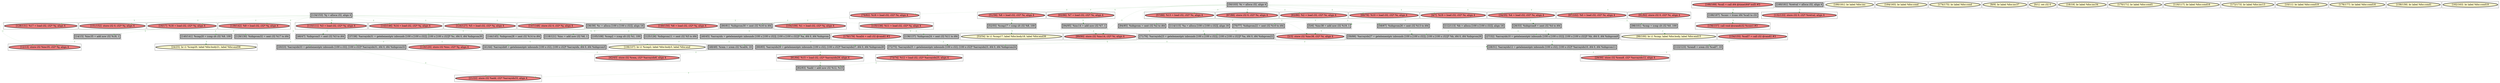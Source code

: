 
digraph G {



node448->node449 [style=dotted,color=forestgreen,label="T",fontcolor=forestgreen ]
node443->node463 [style=dotted,color=forestgreen,label="T",fontcolor=forestgreen ]
node440->node442 [style=dotted,color=forestgreen,label="T",fontcolor=forestgreen ]
node461->node468 [style=dotted,color=forestgreen,label="T",fontcolor=forestgreen ]
node413->node401 [style=dotted,color=forestgreen,label="T",fontcolor=forestgreen ]
node456->node459 [style=dotted,color=forestgreen,label="T",fontcolor=forestgreen ]
node411->node438 [style=dotted,color=forestgreen,label="T",fontcolor=forestgreen ]
node452->node451 [style=dotted,color=forestgreen,label="T",fontcolor=forestgreen ]
node451->node432 [style=dotted,color=forestgreen,label="T",fontcolor=forestgreen ]
node391->node467 [style=dotted,color=forestgreen,label="T",fontcolor=forestgreen ]
node392->node407 [style=dotted,color=forestgreen,label="T",fontcolor=forestgreen ]
node412->node448 [style=dotted,color=forestgreen,label="T",fontcolor=forestgreen ]
node412->node380 [style=dotted,color=forestgreen,label="T",fontcolor=forestgreen ]
node412->node394 [style=dotted,color=forestgreen,label="T",fontcolor=forestgreen ]
node386->node385 [style=dotted,color=forestgreen,label="T",fontcolor=forestgreen ]
node412->node446 [style=dotted,color=forestgreen,label="T",fontcolor=forestgreen ]
node468->node451 [style=dotted,color=forestgreen,label="T",fontcolor=forestgreen ]
node453->node452 [style=dotted,color=forestgreen,label="T",fontcolor=forestgreen ]
node420->node427 [style=dotted,color=forestgreen,label="T",fontcolor=forestgreen ]
node428->node409 [style=dotted,color=forestgreen,label="T",fontcolor=forestgreen ]
node396->node469 [style=dotted,color=forestgreen,label="T",fontcolor=forestgreen ]
node437->node423 [style=dotted,color=forestgreen,label="T",fontcolor=forestgreen ]
node403->node424 [style=dotted,color=forestgreen,label="T",fontcolor=forestgreen ]
node428->node390 [style=dotted,color=forestgreen,label="T",fontcolor=forestgreen ]
node397->node403 [style=dotted,color=forestgreen,label="T",fontcolor=forestgreen ]
node428->node398 [style=dotted,color=forestgreen,label="T",fontcolor=forestgreen ]
node428->node404 [style=dotted,color=forestgreen,label="T",fontcolor=forestgreen ]
node467->node424 [style=dotted,color=forestgreen,label="T",fontcolor=forestgreen ]
node412->node435 [style=dotted,color=forestgreen,label="T",fontcolor=forestgreen ]
node407->node457 [style=dotted,color=forestgreen,label="T",fontcolor=forestgreen ]
node388->node432 [style=dotted,color=forestgreen,label="T",fontcolor=forestgreen ]
node441->node465 [style=dotted,color=forestgreen,label="T",fontcolor=forestgreen ]
node428->node431 [style=dotted,color=forestgreen,label="T",fontcolor=forestgreen ]
node430->node380 [style=dotted,color=forestgreen,label="T",fontcolor=forestgreen ]
node412->node450 [style=dotted,color=forestgreen,label="T",fontcolor=forestgreen ]
node412->node381 [style=dotted,color=forestgreen,label="T",fontcolor=forestgreen ]
node428->node386 [style=dotted,color=forestgreen,label="T",fontcolor=forestgreen ]
node442->node394 [style=dotted,color=forestgreen,label="T",fontcolor=forestgreen ]
node428->node454 [style=dotted,color=forestgreen,label="T",fontcolor=forestgreen ]
node390->node419 [style=dotted,color=forestgreen,label="T",fontcolor=forestgreen ]
node381->node430 [style=dotted,color=forestgreen,label="T",fontcolor=forestgreen ]
node408->node464 [style=dotted,color=forestgreen,label="T",fontcolor=forestgreen ]
node428->node413 [style=dotted,color=forestgreen,label="T",fontcolor=forestgreen ]
node406->node453 [style=dotted,color=forestgreen,label="T",fontcolor=forestgreen ]
node401->node461 [style=dotted,color=forestgreen,label="T",fontcolor=forestgreen ]
node449->node464 [style=dotted,color=forestgreen,label="T",fontcolor=forestgreen ]
node412->node440 [style=dotted,color=forestgreen,label="T",fontcolor=forestgreen ]
node385->node384 [style=dotted,color=forestgreen,label="T",fontcolor=forestgreen ]
node428->node397 [style=dotted,color=forestgreen,label="T",fontcolor=forestgreen ]
node409->node439 [style=dotted,color=forestgreen,label="T",fontcolor=forestgreen ]
node412->node445 [style=dotted,color=forestgreen,label="T",fontcolor=forestgreen ]
node457->node410 [style=dotted,color=forestgreen,label="T",fontcolor=forestgreen ]
node412->node456 [style=dotted,color=forestgreen,label="T",fontcolor=forestgreen ]
node428->node434 [style=dotted,color=forestgreen,label="T",fontcolor=forestgreen ]
node454->node416 [style=dotted,color=forestgreen,label="T",fontcolor=forestgreen ]
node395->node393 [style=dotted,color=forestgreen,label="T",fontcolor=forestgreen ]
node447->node407 [style=dotted,color=forestgreen,label="T",fontcolor=forestgreen ]
node391->node460 [style=dotted,color=forestgreen,label="T",fontcolor=forestgreen ]
node460->node461 [style=dotted,color=forestgreen,label="T",fontcolor=forestgreen ]
node428->node384 [style=dotted,color=forestgreen,label="T",fontcolor=forestgreen ]
node425->node420 [style=dotted,color=forestgreen,label="T",fontcolor=forestgreen ]
node465->node467 [style=dotted,color=forestgreen,label="T",fontcolor=forestgreen ]
node438->node410 [style=dotted,color=forestgreen,label="T",fontcolor=forestgreen ]
node431->node444 [style=dotted,color=forestgreen,label="T",fontcolor=forestgreen ]
node393->node388 [style=dotted,color=forestgreen,label="T",fontcolor=forestgreen ]
node392->node466 [style=dotted,color=forestgreen,label="T",fontcolor=forestgreen ]
node444->node433 [style=dotted,color=forestgreen,label="T",fontcolor=forestgreen ]
node412->node402 [style=dotted,color=forestgreen,label="T",fontcolor=forestgreen ]
node459->node460 [style=dotted,color=forestgreen,label="T",fontcolor=forestgreen ]
node439->node389 [style=dotted,color=forestgreen,label="T",fontcolor=forestgreen ]
node434->node406 [style=dotted,color=forestgreen,label="T",fontcolor=forestgreen ]
node435->node437 [style=dotted,color=forestgreen,label="T",fontcolor=forestgreen ]
node445->node447 [style=dotted,color=forestgreen,label="T",fontcolor=forestgreen ]
node416->node398 [style=dotted,color=forestgreen,label="T",fontcolor=forestgreen ]
node429->node396 [style=dotted,color=forestgreen,label="T",fontcolor=forestgreen ]
node450->node400 [style=dotted,color=forestgreen,label="T",fontcolor=forestgreen ]
node464->node388 [style=dotted,color=forestgreen,label="T",fontcolor=forestgreen ]
node419->node457 [style=dotted,color=forestgreen,label="T",fontcolor=forestgreen ]
node466->node453 [style=dotted,color=forestgreen,label="T",fontcolor=forestgreen ]
node428->node421 [style=dotted,color=forestgreen,label="T",fontcolor=forestgreen ]
node412->node443 [style=dotted,color=forestgreen,label="T",fontcolor=forestgreen ]
node428->node395 [style=dotted,color=forestgreen,label="T",fontcolor=forestgreen ]
node422->node399 [style=dotted,color=forestgreen,label="T",fontcolor=forestgreen ]
node400->node466 [style=dotted,color=forestgreen,label="T",fontcolor=forestgreen ]
node412->node441 [style=dotted,color=forestgreen,label="T",fontcolor=forestgreen ]
node424->node469 [style=dotted,color=forestgreen,label="T",fontcolor=forestgreen ]
node463->node462 [style=dotted,color=forestgreen,label="T",fontcolor=forestgreen ]


subgraph cluster90 {


node469 [penwidth=3.0,fontsize=20,fillcolor=lightcoral,label="[29/30]  store i32 %rem8, i32* %arrayidx12, align 4",shape=ellipse,style=filled ]



}

subgraph cluster89 {


node468 [penwidth=3.0,fontsize=20,fillcolor=lightcoral,label="[61/64]  %15 = load i32, i32* %arrayidx29, align 4",shape=ellipse,style=filled ]



}

subgraph cluster88 {


node467 [penwidth=3.0,fontsize=20,fillcolor=grey,label="[27/32]  %arrayidx10 = getelementptr inbounds [100 x [100 x i32]], [100 x [100 x i32]]* %b, i64 0, i64 %idxprom9",shape=rectangle,style=filled ]



}

subgraph cluster87 {


node466 [penwidth=3.0,fontsize=20,fillcolor=grey,label="[71/76]  %arrayidx23 = getelementptr inbounds [100 x [100 x i32]], [100 x [100 x i32]]* %a, i64 0, i64 %idxprom22",shape=rectangle,style=filled ]



}

subgraph cluster86 {


node465 [penwidth=3.0,fontsize=20,fillcolor=grey,label="[26/33]  %idxprom9 = sext i32 %4 to i64",shape=rectangle,style=filled ]



}

subgraph cluster85 {


node464 [penwidth=3.0,fontsize=20,fillcolor=grey,label="[37/38]  %arrayidx31 = getelementptr inbounds [100 x [100 x i32]], [100 x [100 x i32]]* %c, i64 0, i64 %idxprom30",shape=rectangle,style=filled ]



}

subgraph cluster81 {


node460 [penwidth=3.0,fontsize=20,fillcolor=grey,label="[59/66]  %arrayidx27 = getelementptr inbounds [100 x [100 x i32]], [100 x [100 x i32]]* %b, i64 0, i64 %idxprom26",shape=rectangle,style=filled ]



}

subgraph cluster80 {


node459 [penwidth=3.0,fontsize=20,fillcolor=grey,label="[58/67]  %idxprom26 = sext i32 %13 to i64",shape=rectangle,style=filled ]



}

subgraph cluster79 {


node458 [penwidth=3.0,fontsize=20,fillcolor=lemonchiffon,label="[180/181]  br label %for.inc",shape=ellipse,style=filled ]



}

subgraph cluster12 {


node391 [penwidth=3.0,fontsize=20,fillcolor=grey,label="[112/113]  %b = alloca [100 x [100 x i32]], align 16",shape=rectangle,style=filled ]



}

subgraph cluster21 {


node400 [penwidth=3.0,fontsize=20,fillcolor=grey,label="[70/77]  %idxprom22 = sext i32 %10 to i64",shape=rectangle,style=filled ]



}

subgraph cluster24 {


node403 [penwidth=3.0,fontsize=20,fillcolor=grey,label="[125/126]  %idxprom11 = sext i32 %5 to i64",shape=rectangle,style=filled ]



}

subgraph cluster26 {


node405 [penwidth=3.0,fontsize=20,fillcolor=lemonchiffon,label="[164/165]  br label %for.cond",shape=ellipse,style=filled ]



}

subgraph cluster29 {


node408 [penwidth=3.0,fontsize=20,fillcolor=grey,label="[36/39]  %c = alloca [100 x [100 x i32]], align 16",shape=rectangle,style=filled ]



}

subgraph cluster18 {


node397 [penwidth=3.0,fontsize=20,fillcolor=lightcoral,label="[124/127]  %5 = load i32, i32* %j, align 4",shape=ellipse,style=filled ]



}

subgraph cluster22 {


node401 [penwidth=3.0,fontsize=20,fillcolor=grey,label="[144/145]  %idxprom28 = sext i32 %14 to i64",shape=rectangle,style=filled ]



}

subgraph cluster78 {


node457 [penwidth=3.0,fontsize=20,fillcolor=grey,label="[41/44]  %arrayidx6 = getelementptr inbounds [100 x i32], [100 x i32]* %arrayidx, i64 0, i64 %idxprom5",shape=rectangle,style=filled ]



}

subgraph cluster34 {


node413 [penwidth=3.0,fontsize=20,fillcolor=lightcoral,label="[143/146]  %14 = load i32, i32* %j, align 4",shape=ellipse,style=filled ]



}

subgraph cluster16 {


node395 [penwidth=3.0,fontsize=20,fillcolor=lightcoral,label="[128/131]  %17 = load i32, i32* %j, align 4",shape=ellipse,style=filled ]



}

subgraph cluster62 {


node441 [penwidth=3.0,fontsize=20,fillcolor=lightcoral,label="[34/35]  %4 = load i32, i32* %i, align 4",shape=ellipse,style=filled ]



}

subgraph cluster17 {


node396 [penwidth=3.0,fontsize=20,fillcolor=grey,label="[122/123]  %rem8 = srem i32 %call7, 10",shape=rectangle,style=filled ]



}

subgraph cluster57 {


node436 [penwidth=3.0,fontsize=20,fillcolor=lemonchiffon,label="[174/175]  br label %for.cond",shape=ellipse,style=filled ]



}

subgraph cluster48 {


node427 [penwidth=3.0,fontsize=20,fillcolor=lightcoral,label="[156/157]  call void @srand(i32 %conv) #3",shape=ellipse,style=filled ]



}

subgraph cluster20 {


node399 [penwidth=3.0,fontsize=20,fillcolor=lightcoral,label="[132/133]  store i32 0, i32* %retval, align 4",shape=ellipse,style=filled ]



}

subgraph cluster3 {


node382 [penwidth=3.0,fontsize=20,fillcolor=lemonchiffon,label="[8/9]  br label %for.inc37",shape=ellipse,style=filled ]



}

subgraph cluster32 {


node411 [penwidth=3.0,fontsize=20,fillcolor=lightcoral,label="[178/179]  %call4 = call i32 @rand() #3",shape=ellipse,style=filled ]



}

subgraph cluster58 {


node437 [penwidth=3.0,fontsize=20,fillcolor=grey,label="[98/101]  %cmp = icmp slt i32 %0, 100",shape=rectangle,style=filled ]



}

subgraph cluster5 {


node384 [penwidth=3.0,fontsize=20,fillcolor=lightcoral,label="[12/13]  store i32 %inc35, i32* %j, align 4",shape=ellipse,style=filled ]



}

subgraph cluster0 {


node379 [penwidth=3.0,fontsize=20,fillcolor=lemonchiffon,label="[0/1]  ret i32 0",shape=ellipse,style=filled ]



}

subgraph cluster31 {


node410 [penwidth=3.0,fontsize=20,fillcolor=lightcoral,label="[42/43]  store i32 %rem, i32* %arrayidx6, align 4",shape=ellipse,style=filled ]



}

subgraph cluster30 {


node409 [penwidth=3.0,fontsize=20,fillcolor=lightcoral,label="[139/142]  %9 = load i32, i32* %j, align 4",shape=ellipse,style=filled ]



}

subgraph cluster6 {


node385 [penwidth=3.0,fontsize=20,fillcolor=grey,label="[14/15]  %inc35 = add nsw i32 %18, 1",shape=rectangle,style=filled ]



}

subgraph cluster44 {


node423 [penwidth=3.0,fontsize=20,fillcolor=lemonchiffon,label="[99/100]  br i1 %cmp, label %for.body, label %for.end15",shape=ellipse,style=filled ]



}

subgraph cluster27 {


node406 [penwidth=3.0,fontsize=20,fillcolor=grey,label="[136/137]  %idxprom24 = sext i32 %11 to i64",shape=rectangle,style=filled ]



}

subgraph cluster14 {


node393 [penwidth=3.0,fontsize=20,fillcolor=grey,label="[129/130]  %idxprom32 = sext i32 %17 to i64",shape=rectangle,style=filled ]



}

subgraph cluster82 {


node461 [penwidth=3.0,fontsize=20,fillcolor=grey,label="[60/65]  %arrayidx29 = getelementptr inbounds [100 x i32], [100 x i32]* %arrayidx27, i64 0, i64 %idxprom28",shape=rectangle,style=filled ]



}

subgraph cluster23 {


node402 [penwidth=3.0,fontsize=20,fillcolor=lightcoral,label="[91/92]  store i32 0, i32* %i, align 4",shape=ellipse,style=filled ]



}

subgraph cluster13 {


node392 [penwidth=3.0,fontsize=20,fillcolor=grey,label="[114/115]  %a = alloca [100 x [100 x i32]], align 16",shape=rectangle,style=filled ]



}

subgraph cluster10 {


node389 [penwidth=3.0,fontsize=20,fillcolor=lemonchiffon,label="[24/25]  br i1 %cmp20, label %for.body21, label %for.end36",shape=ellipse,style=filled ]



}

subgraph cluster83 {


node462 [penwidth=3.0,fontsize=20,fillcolor=lemonchiffon,label="[53/54]  br i1 %cmp17, label %for.body18, label %for.end39",shape=ellipse,style=filled ]



}

subgraph cluster8 {


node387 [penwidth=3.0,fontsize=20,fillcolor=lemonchiffon,label="[18/19]  br label %for.inc34",shape=ellipse,style=filled ]



}

subgraph cluster52 {


node431 [penwidth=3.0,fontsize=20,fillcolor=lightcoral,label="[104/109]  %1 = load i32, i32* %j, align 4",shape=ellipse,style=filled ]



}

subgraph cluster56 {


node435 [penwidth=3.0,fontsize=20,fillcolor=lightcoral,label="[97/102]  %0 = load i32, i32* %i, align 4",shape=ellipse,style=filled ]



}

subgraph cluster9 {


node388 [penwidth=3.0,fontsize=20,fillcolor=grey,label="[20/23]  %arrayidx33 = getelementptr inbounds [100 x i32], [100 x i32]* %arrayidx31, i64 0, i64 %idxprom32",shape=rectangle,style=filled ]



}

subgraph cluster19 {


node398 [penwidth=3.0,fontsize=20,fillcolor=lightcoral,label="[119/120]  store i32 %inc, i32* %j, align 4",shape=ellipse,style=filled ]



}

subgraph cluster43 {


node422 [penwidth=3.0,fontsize=20,fillcolor=grey,label="[160/161]  %retval = alloca i32, align 4",shape=rectangle,style=filled ]



}

subgraph cluster11 {


node390 [penwidth=3.0,fontsize=20,fillcolor=lightcoral,label="[110/111]  %3 = load i32, i32* %j, align 4",shape=ellipse,style=filled ]



}

subgraph cluster42 {


node421 [penwidth=3.0,fontsize=20,fillcolor=lightcoral,label="[151/152]  store i32 0, i32* %j, align 4",shape=ellipse,style=filled ]



}

subgraph cluster2 {


node381 [penwidth=3.0,fontsize=20,fillcolor=lightcoral,label="[4/7]  %19 = load i32, i32* %i, align 4",shape=ellipse,style=filled ]



}

subgraph cluster54 {


node433 [penwidth=3.0,fontsize=20,fillcolor=lemonchiffon,label="[106/107]  br i1 %cmp2, label %for.body3, label %for.end",shape=ellipse,style=filled ]



}

subgraph cluster35 {


node414 [penwidth=3.0,fontsize=20,fillcolor=lemonchiffon,label="[170/171]  br label %for.cond1",shape=ellipse,style=filled ]



}

subgraph cluster40 {


node419 [penwidth=3.0,fontsize=20,fillcolor=grey,label="[46/47]  %idxprom5 = sext i32 %3 to i64",shape=rectangle,style=filled ]



}

subgraph cluster15 {


node394 [penwidth=3.0,fontsize=20,fillcolor=lightcoral,label="[89/90]  store i32 %inc14, i32* %i, align 4",shape=ellipse,style=filled ]



}

subgraph cluster59 {


node438 [penwidth=3.0,fontsize=20,fillcolor=grey,label="[48/49]  %rem = srem i32 %call4, 10",shape=rectangle,style=filled ]



}

subgraph cluster73 {


node452 [penwidth=3.0,fontsize=20,fillcolor=lightcoral,label="[73/74]  %12 = load i32, i32* %arrayidx25, align 4",shape=ellipse,style=filled ]



}

subgraph cluster46 {


node425 [penwidth=3.0,fontsize=20,fillcolor=lightcoral,label="[168/169]  %call = call i64 @time(i64* null) #3",shape=ellipse,style=filled ]



}

subgraph cluster84 {


node463 [penwidth=3.0,fontsize=20,fillcolor=grey,label="[52/55]  %cmp17 = icmp slt i32 %8, 100",shape=rectangle,style=filled ]



}

subgraph cluster38 {


node417 [penwidth=3.0,fontsize=20,fillcolor=lemonchiffon,label="[116/117]  br label %for.cond16",shape=ellipse,style=filled ]



}

subgraph cluster37 {


node416 [penwidth=3.0,fontsize=20,fillcolor=grey,label="[118/121]  %inc = add nsw i32 %6, 1",shape=rectangle,style=filled ]



}

subgraph cluster39 {


node418 [penwidth=3.0,fontsize=20,fillcolor=lemonchiffon,label="[172/173]  br label %for.inc13",shape=ellipse,style=filled ]



}

subgraph cluster41 {


node420 [penwidth=3.0,fontsize=20,fillcolor=grey,label="[166/167]  %conv = trunc i64 %call to i32",shape=rectangle,style=filled ]



}

subgraph cluster4 {


node383 [penwidth=3.0,fontsize=20,fillcolor=lemonchiffon,label="[10/11]  br label %for.cond19",shape=ellipse,style=filled ]



}

subgraph cluster36 {


node415 [penwidth=3.0,fontsize=20,fillcolor=lemonchiffon,label="[176/177]  br label %for.cond16",shape=ellipse,style=filled ]



}

subgraph cluster45 {


node424 [penwidth=3.0,fontsize=20,fillcolor=grey,label="[28/31]  %arrayidx12 = getelementptr inbounds [100 x i32], [100 x i32]* %arrayidx10, i64 0, i64 %idxprom11",shape=rectangle,style=filled ]



}

subgraph cluster49 {


node428 [penwidth=3.0,fontsize=20,fillcolor=grey,label="[134/153]  %j = alloca i32, align 4",shape=rectangle,style=filled ]



}

subgraph cluster7 {


node386 [penwidth=3.0,fontsize=20,fillcolor=lightcoral,label="[16/17]  %18 = load i32, i32* %j, align 4",shape=ellipse,style=filled ]



}

subgraph cluster50 {


node429 [penwidth=3.0,fontsize=20,fillcolor=lightcoral,label="[154/155]  %call7 = call i32 @rand() #3",shape=ellipse,style=filled ]



}

subgraph cluster1 {


node380 [penwidth=3.0,fontsize=20,fillcolor=lightcoral,label="[2/3]  store i32 %inc38, i32* %i, align 4",shape=ellipse,style=filled ]



}

subgraph cluster51 {


node430 [penwidth=3.0,fontsize=20,fillcolor=grey,label="[5/6]  %inc38 = add nsw i32 %19, 1",shape=rectangle,style=filled ]



}

subgraph cluster53 {


node432 [penwidth=3.0,fontsize=20,fillcolor=lightcoral,label="[21/22]  store i32 %add, i32* %arrayidx33, align 4",shape=ellipse,style=filled ]



}

subgraph cluster55 {


node434 [penwidth=3.0,fontsize=20,fillcolor=lightcoral,label="[135/138]  %11 = load i32, i32* %j, align 4",shape=ellipse,style=filled ]



}

subgraph cluster72 {


node451 [penwidth=3.0,fontsize=20,fillcolor=grey,label="[62/63]  %add = add nsw i32 %12, %15",shape=rectangle,style=filled ]



}

subgraph cluster25 {


node404 [penwidth=3.0,fontsize=20,fillcolor=lightcoral,label="[147/148]  store i32 0, i32* %j, align 4",shape=ellipse,style=filled ]



}

subgraph cluster74 {


node453 [penwidth=3.0,fontsize=20,fillcolor=grey,label="[72/75]  %arrayidx25 = getelementptr inbounds [100 x i32], [100 x i32]* %arrayidx23, i64 0, i64 %idxprom24",shape=rectangle,style=filled ]



}

subgraph cluster47 {


node426 [penwidth=3.0,fontsize=20,fillcolor=lemonchiffon,label="[158/159]  br label %for.cond1",shape=ellipse,style=filled ]



}

subgraph cluster60 {


node439 [penwidth=3.0,fontsize=20,fillcolor=grey,label="[140/141]  %cmp20 = icmp slt i32 %9, 100",shape=rectangle,style=filled ]



}

subgraph cluster64 {


node443 [penwidth=3.0,fontsize=20,fillcolor=lightcoral,label="[51/56]  %8 = load i32, i32* %i, align 4",shape=ellipse,style=filled ]



}

subgraph cluster61 {


node440 [penwidth=3.0,fontsize=20,fillcolor=lightcoral,label="[93/96]  %7 = load i32, i32* %i, align 4",shape=ellipse,style=filled ]



}

subgraph cluster70 {


node449 [penwidth=3.0,fontsize=20,fillcolor=grey,label="[80/81]  %idxprom30 = sext i32 %16 to i64",shape=rectangle,style=filled ]



}

subgraph cluster63 {


node442 [penwidth=3.0,fontsize=20,fillcolor=grey,label="[94/95]  %inc14 = add nsw i32 %7, 1",shape=rectangle,style=filled ]



}

subgraph cluster65 {


node444 [penwidth=3.0,fontsize=20,fillcolor=grey,label="[105/108]  %cmp2 = icmp slt i32 %1, 100",shape=rectangle,style=filled ]



}

subgraph cluster66 {


node445 [penwidth=3.0,fontsize=20,fillcolor=lightcoral,label="[83/86]  %2 = load i32, i32* %i, align 4",shape=ellipse,style=filled ]



}

subgraph cluster28 {


node407 [penwidth=3.0,fontsize=20,fillcolor=grey,label="[40/45]  %arrayidx = getelementptr inbounds [100 x [100 x i32]], [100 x [100 x i32]]* %a, i64 0, i64 %idxprom",shape=rectangle,style=filled ]



}

subgraph cluster67 {


node446 [penwidth=3.0,fontsize=20,fillcolor=lightcoral,label="[87/88]  store i32 0, i32* %i, align 4",shape=ellipse,style=filled ]



}

subgraph cluster68 {


node447 [penwidth=3.0,fontsize=20,fillcolor=grey,label="[84/85]  %idxprom = sext i32 %2 to i64",shape=rectangle,style=filled ]



}

subgraph cluster69 {


node448 [penwidth=3.0,fontsize=20,fillcolor=lightcoral,label="[79/82]  %16 = load i32, i32* %i, align 4",shape=ellipse,style=filled ]



}

subgraph cluster33 {


node412 [penwidth=3.0,fontsize=20,fillcolor=grey,label="[50/103]  %i = alloca i32, align 4",shape=rectangle,style=filled ]



}

subgraph cluster71 {


node450 [penwidth=3.0,fontsize=20,fillcolor=lightcoral,label="[69/78]  %10 = load i32, i32* %i, align 4",shape=ellipse,style=filled ]



}

subgraph cluster75 {


node454 [penwidth=3.0,fontsize=20,fillcolor=lightcoral,label="[149/150]  %6 = load i32, i32* %j, align 4",shape=ellipse,style=filled ]



}

subgraph cluster76 {


node455 [penwidth=3.0,fontsize=20,fillcolor=lemonchiffon,label="[162/163]  br label %for.cond19",shape=ellipse,style=filled ]



}

subgraph cluster77 {


node456 [penwidth=3.0,fontsize=20,fillcolor=lightcoral,label="[57/68]  %13 = load i32, i32* %i, align 4",shape=ellipse,style=filled ]



}

}

